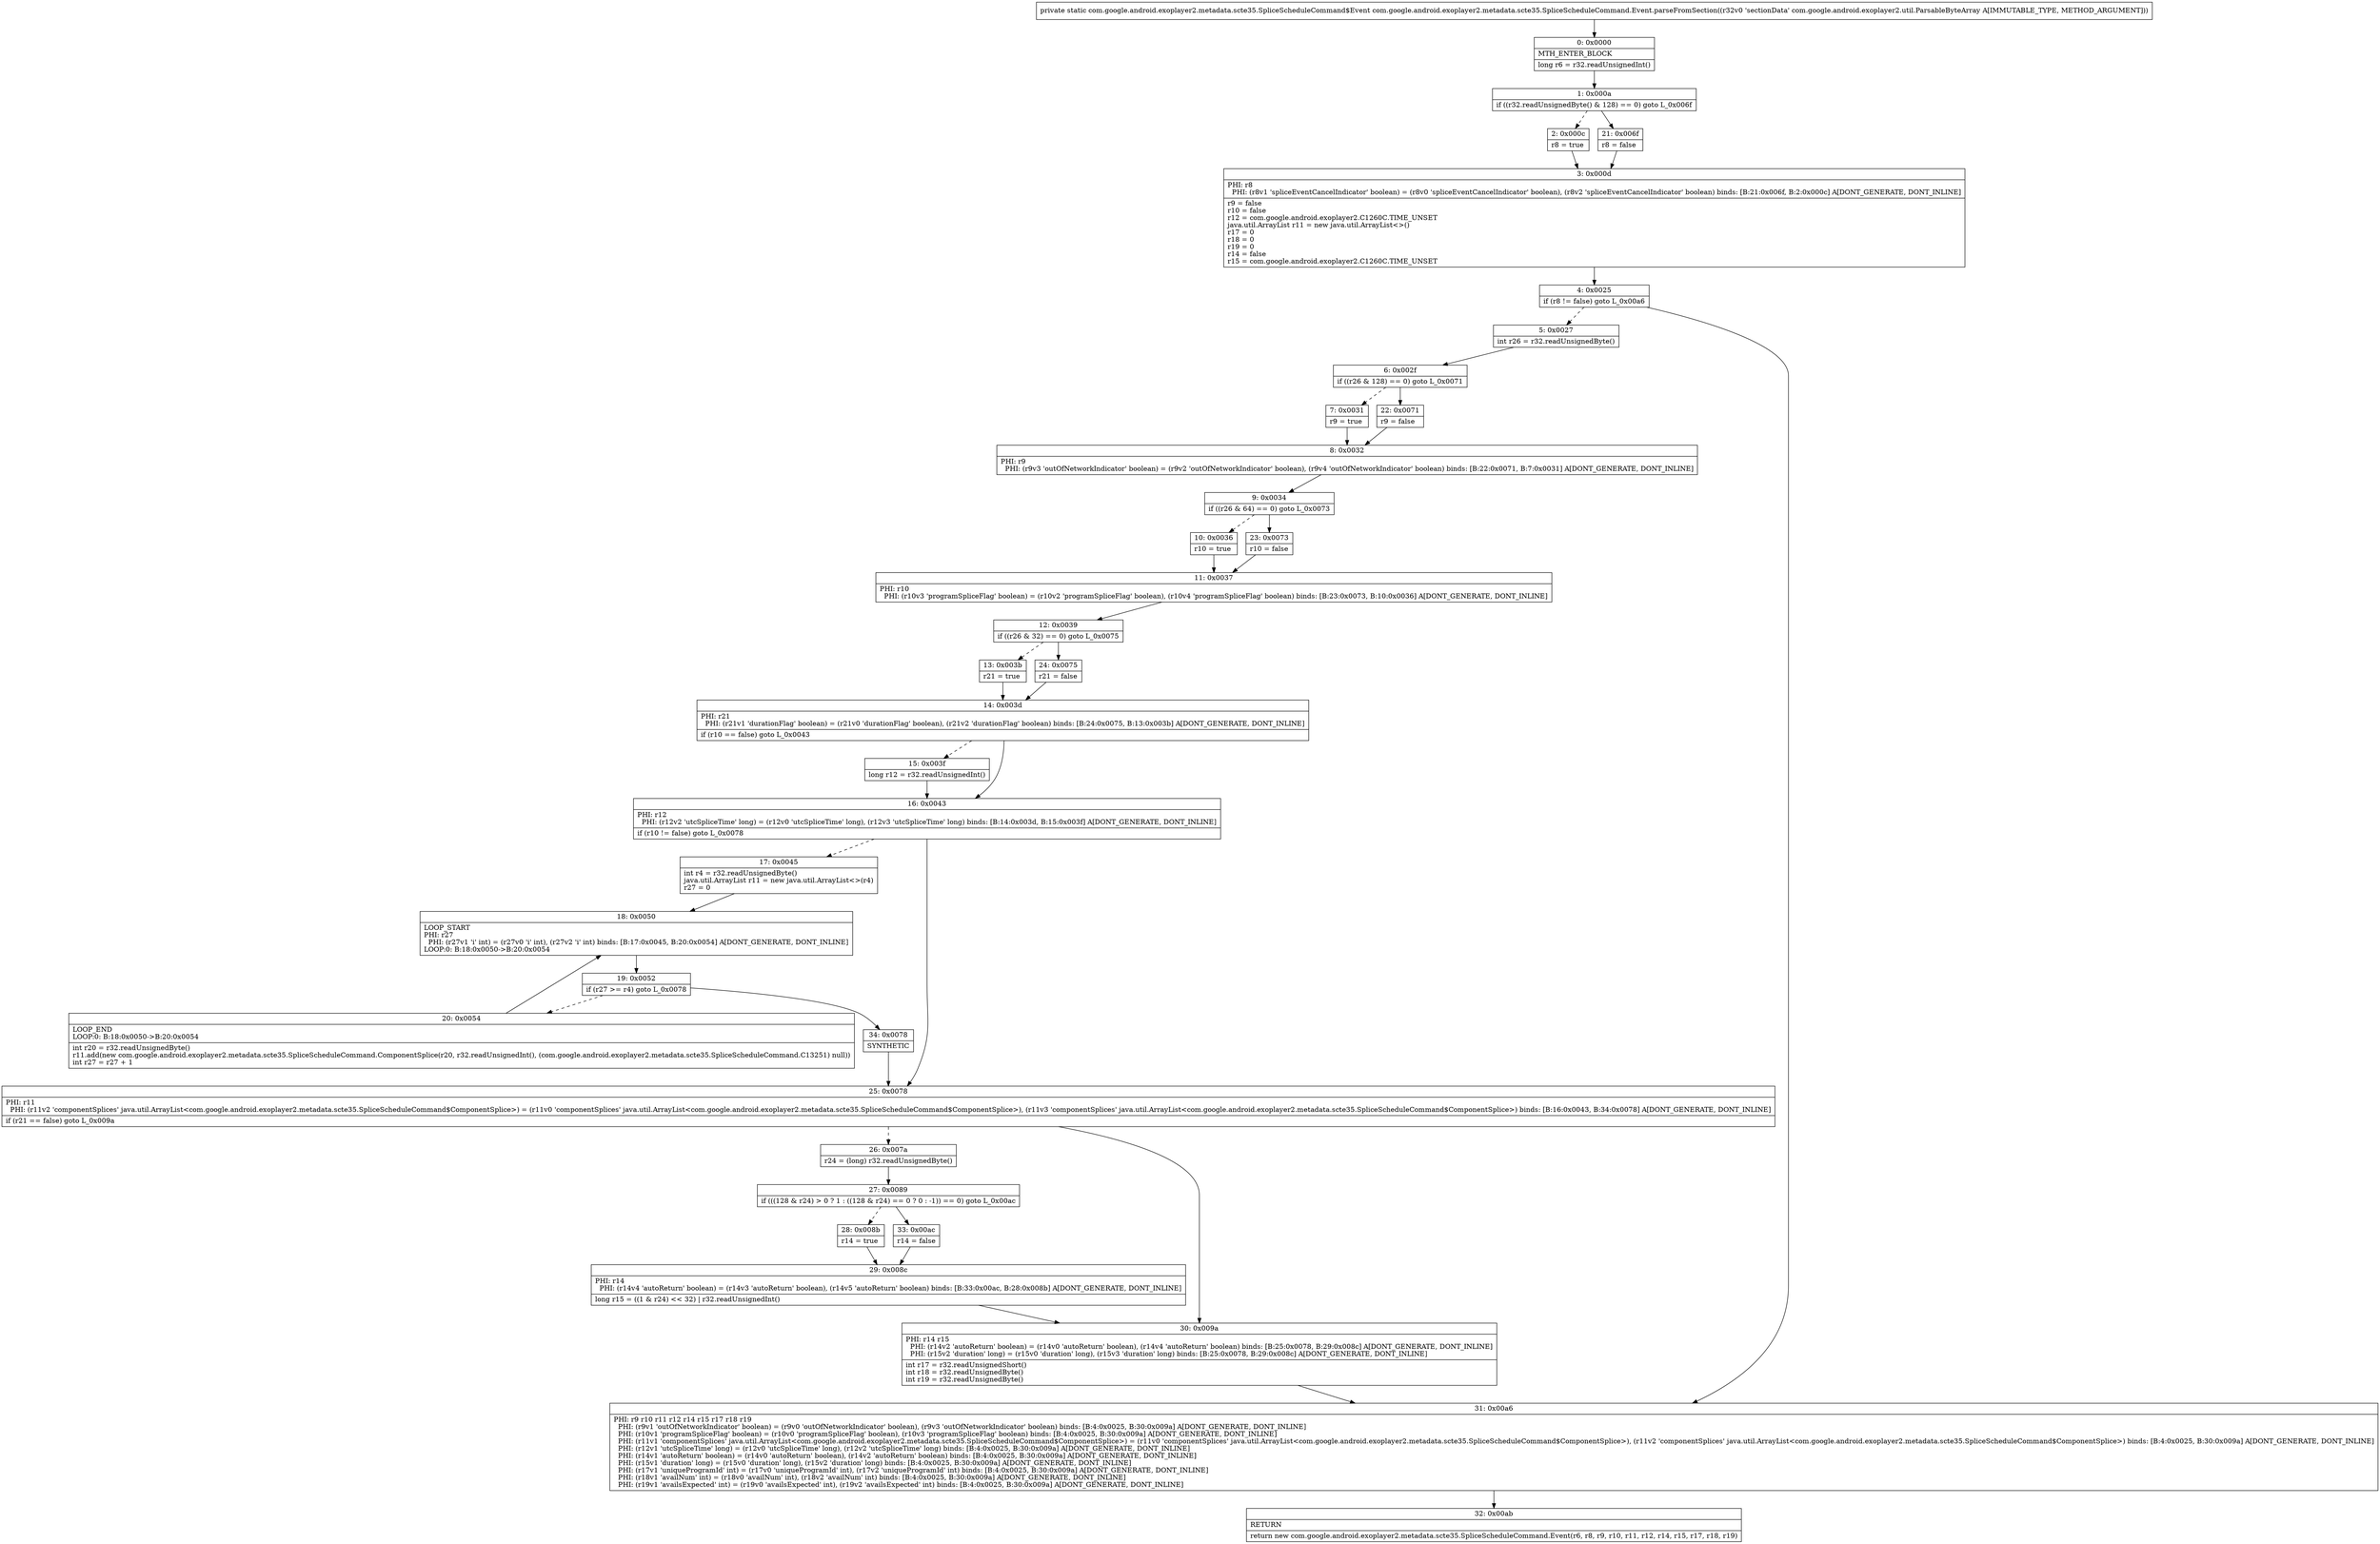 digraph "CFG forcom.google.android.exoplayer2.metadata.scte35.SpliceScheduleCommand.Event.parseFromSection(Lcom\/google\/android\/exoplayer2\/util\/ParsableByteArray;)Lcom\/google\/android\/exoplayer2\/metadata\/scte35\/SpliceScheduleCommand$Event;" {
Node_0 [shape=record,label="{0\:\ 0x0000|MTH_ENTER_BLOCK\l|long r6 = r32.readUnsignedInt()\l}"];
Node_1 [shape=record,label="{1\:\ 0x000a|if ((r32.readUnsignedByte() & 128) == 0) goto L_0x006f\l}"];
Node_2 [shape=record,label="{2\:\ 0x000c|r8 = true\l}"];
Node_3 [shape=record,label="{3\:\ 0x000d|PHI: r8 \l  PHI: (r8v1 'spliceEventCancelIndicator' boolean) = (r8v0 'spliceEventCancelIndicator' boolean), (r8v2 'spliceEventCancelIndicator' boolean) binds: [B:21:0x006f, B:2:0x000c] A[DONT_GENERATE, DONT_INLINE]\l|r9 = false\lr10 = false\lr12 = com.google.android.exoplayer2.C1260C.TIME_UNSET\ljava.util.ArrayList r11 = new java.util.ArrayList\<\>()\lr17 = 0\lr18 = 0\lr19 = 0\lr14 = false\lr15 = com.google.android.exoplayer2.C1260C.TIME_UNSET\l}"];
Node_4 [shape=record,label="{4\:\ 0x0025|if (r8 != false) goto L_0x00a6\l}"];
Node_5 [shape=record,label="{5\:\ 0x0027|int r26 = r32.readUnsignedByte()\l}"];
Node_6 [shape=record,label="{6\:\ 0x002f|if ((r26 & 128) == 0) goto L_0x0071\l}"];
Node_7 [shape=record,label="{7\:\ 0x0031|r9 = true\l}"];
Node_8 [shape=record,label="{8\:\ 0x0032|PHI: r9 \l  PHI: (r9v3 'outOfNetworkIndicator' boolean) = (r9v2 'outOfNetworkIndicator' boolean), (r9v4 'outOfNetworkIndicator' boolean) binds: [B:22:0x0071, B:7:0x0031] A[DONT_GENERATE, DONT_INLINE]\l}"];
Node_9 [shape=record,label="{9\:\ 0x0034|if ((r26 & 64) == 0) goto L_0x0073\l}"];
Node_10 [shape=record,label="{10\:\ 0x0036|r10 = true\l}"];
Node_11 [shape=record,label="{11\:\ 0x0037|PHI: r10 \l  PHI: (r10v3 'programSpliceFlag' boolean) = (r10v2 'programSpliceFlag' boolean), (r10v4 'programSpliceFlag' boolean) binds: [B:23:0x0073, B:10:0x0036] A[DONT_GENERATE, DONT_INLINE]\l}"];
Node_12 [shape=record,label="{12\:\ 0x0039|if ((r26 & 32) == 0) goto L_0x0075\l}"];
Node_13 [shape=record,label="{13\:\ 0x003b|r21 = true\l}"];
Node_14 [shape=record,label="{14\:\ 0x003d|PHI: r21 \l  PHI: (r21v1 'durationFlag' boolean) = (r21v0 'durationFlag' boolean), (r21v2 'durationFlag' boolean) binds: [B:24:0x0075, B:13:0x003b] A[DONT_GENERATE, DONT_INLINE]\l|if (r10 == false) goto L_0x0043\l}"];
Node_15 [shape=record,label="{15\:\ 0x003f|long r12 = r32.readUnsignedInt()\l}"];
Node_16 [shape=record,label="{16\:\ 0x0043|PHI: r12 \l  PHI: (r12v2 'utcSpliceTime' long) = (r12v0 'utcSpliceTime' long), (r12v3 'utcSpliceTime' long) binds: [B:14:0x003d, B:15:0x003f] A[DONT_GENERATE, DONT_INLINE]\l|if (r10 != false) goto L_0x0078\l}"];
Node_17 [shape=record,label="{17\:\ 0x0045|int r4 = r32.readUnsignedByte()\ljava.util.ArrayList r11 = new java.util.ArrayList\<\>(r4)\lr27 = 0\l}"];
Node_18 [shape=record,label="{18\:\ 0x0050|LOOP_START\lPHI: r27 \l  PHI: (r27v1 'i' int) = (r27v0 'i' int), (r27v2 'i' int) binds: [B:17:0x0045, B:20:0x0054] A[DONT_GENERATE, DONT_INLINE]\lLOOP:0: B:18:0x0050\-\>B:20:0x0054\l}"];
Node_19 [shape=record,label="{19\:\ 0x0052|if (r27 \>= r4) goto L_0x0078\l}"];
Node_20 [shape=record,label="{20\:\ 0x0054|LOOP_END\lLOOP:0: B:18:0x0050\-\>B:20:0x0054\l|int r20 = r32.readUnsignedByte()\lr11.add(new com.google.android.exoplayer2.metadata.scte35.SpliceScheduleCommand.ComponentSplice(r20, r32.readUnsignedInt(), (com.google.android.exoplayer2.metadata.scte35.SpliceScheduleCommand.C13251) null))\lint r27 = r27 + 1\l}"];
Node_21 [shape=record,label="{21\:\ 0x006f|r8 = false\l}"];
Node_22 [shape=record,label="{22\:\ 0x0071|r9 = false\l}"];
Node_23 [shape=record,label="{23\:\ 0x0073|r10 = false\l}"];
Node_24 [shape=record,label="{24\:\ 0x0075|r21 = false\l}"];
Node_25 [shape=record,label="{25\:\ 0x0078|PHI: r11 \l  PHI: (r11v2 'componentSplices' java.util.ArrayList\<com.google.android.exoplayer2.metadata.scte35.SpliceScheduleCommand$ComponentSplice\>) = (r11v0 'componentSplices' java.util.ArrayList\<com.google.android.exoplayer2.metadata.scte35.SpliceScheduleCommand$ComponentSplice\>), (r11v3 'componentSplices' java.util.ArrayList\<com.google.android.exoplayer2.metadata.scte35.SpliceScheduleCommand$ComponentSplice\>) binds: [B:16:0x0043, B:34:0x0078] A[DONT_GENERATE, DONT_INLINE]\l|if (r21 == false) goto L_0x009a\l}"];
Node_26 [shape=record,label="{26\:\ 0x007a|r24 = (long) r32.readUnsignedByte()\l}"];
Node_27 [shape=record,label="{27\:\ 0x0089|if (((128 & r24) \> 0 ? 1 : ((128 & r24) == 0 ? 0 : \-1)) == 0) goto L_0x00ac\l}"];
Node_28 [shape=record,label="{28\:\ 0x008b|r14 = true\l}"];
Node_29 [shape=record,label="{29\:\ 0x008c|PHI: r14 \l  PHI: (r14v4 'autoReturn' boolean) = (r14v3 'autoReturn' boolean), (r14v5 'autoReturn' boolean) binds: [B:33:0x00ac, B:28:0x008b] A[DONT_GENERATE, DONT_INLINE]\l|long r15 = ((1 & r24) \<\< 32) \| r32.readUnsignedInt()\l}"];
Node_30 [shape=record,label="{30\:\ 0x009a|PHI: r14 r15 \l  PHI: (r14v2 'autoReturn' boolean) = (r14v0 'autoReturn' boolean), (r14v4 'autoReturn' boolean) binds: [B:25:0x0078, B:29:0x008c] A[DONT_GENERATE, DONT_INLINE]\l  PHI: (r15v2 'duration' long) = (r15v0 'duration' long), (r15v3 'duration' long) binds: [B:25:0x0078, B:29:0x008c] A[DONT_GENERATE, DONT_INLINE]\l|int r17 = r32.readUnsignedShort()\lint r18 = r32.readUnsignedByte()\lint r19 = r32.readUnsignedByte()\l}"];
Node_31 [shape=record,label="{31\:\ 0x00a6|PHI: r9 r10 r11 r12 r14 r15 r17 r18 r19 \l  PHI: (r9v1 'outOfNetworkIndicator' boolean) = (r9v0 'outOfNetworkIndicator' boolean), (r9v3 'outOfNetworkIndicator' boolean) binds: [B:4:0x0025, B:30:0x009a] A[DONT_GENERATE, DONT_INLINE]\l  PHI: (r10v1 'programSpliceFlag' boolean) = (r10v0 'programSpliceFlag' boolean), (r10v3 'programSpliceFlag' boolean) binds: [B:4:0x0025, B:30:0x009a] A[DONT_GENERATE, DONT_INLINE]\l  PHI: (r11v1 'componentSplices' java.util.ArrayList\<com.google.android.exoplayer2.metadata.scte35.SpliceScheduleCommand$ComponentSplice\>) = (r11v0 'componentSplices' java.util.ArrayList\<com.google.android.exoplayer2.metadata.scte35.SpliceScheduleCommand$ComponentSplice\>), (r11v2 'componentSplices' java.util.ArrayList\<com.google.android.exoplayer2.metadata.scte35.SpliceScheduleCommand$ComponentSplice\>) binds: [B:4:0x0025, B:30:0x009a] A[DONT_GENERATE, DONT_INLINE]\l  PHI: (r12v1 'utcSpliceTime' long) = (r12v0 'utcSpliceTime' long), (r12v2 'utcSpliceTime' long) binds: [B:4:0x0025, B:30:0x009a] A[DONT_GENERATE, DONT_INLINE]\l  PHI: (r14v1 'autoReturn' boolean) = (r14v0 'autoReturn' boolean), (r14v2 'autoReturn' boolean) binds: [B:4:0x0025, B:30:0x009a] A[DONT_GENERATE, DONT_INLINE]\l  PHI: (r15v1 'duration' long) = (r15v0 'duration' long), (r15v2 'duration' long) binds: [B:4:0x0025, B:30:0x009a] A[DONT_GENERATE, DONT_INLINE]\l  PHI: (r17v1 'uniqueProgramId' int) = (r17v0 'uniqueProgramId' int), (r17v2 'uniqueProgramId' int) binds: [B:4:0x0025, B:30:0x009a] A[DONT_GENERATE, DONT_INLINE]\l  PHI: (r18v1 'availNum' int) = (r18v0 'availNum' int), (r18v2 'availNum' int) binds: [B:4:0x0025, B:30:0x009a] A[DONT_GENERATE, DONT_INLINE]\l  PHI: (r19v1 'availsExpected' int) = (r19v0 'availsExpected' int), (r19v2 'availsExpected' int) binds: [B:4:0x0025, B:30:0x009a] A[DONT_GENERATE, DONT_INLINE]\l}"];
Node_32 [shape=record,label="{32\:\ 0x00ab|RETURN\l|return new com.google.android.exoplayer2.metadata.scte35.SpliceScheduleCommand.Event(r6, r8, r9, r10, r11, r12, r14, r15, r17, r18, r19)\l}"];
Node_33 [shape=record,label="{33\:\ 0x00ac|r14 = false\l}"];
Node_34 [shape=record,label="{34\:\ 0x0078|SYNTHETIC\l}"];
MethodNode[shape=record,label="{private static com.google.android.exoplayer2.metadata.scte35.SpliceScheduleCommand$Event com.google.android.exoplayer2.metadata.scte35.SpliceScheduleCommand.Event.parseFromSection((r32v0 'sectionData' com.google.android.exoplayer2.util.ParsableByteArray A[IMMUTABLE_TYPE, METHOD_ARGUMENT])) }"];
MethodNode -> Node_0;
Node_0 -> Node_1;
Node_1 -> Node_2[style=dashed];
Node_1 -> Node_21;
Node_2 -> Node_3;
Node_3 -> Node_4;
Node_4 -> Node_5[style=dashed];
Node_4 -> Node_31;
Node_5 -> Node_6;
Node_6 -> Node_7[style=dashed];
Node_6 -> Node_22;
Node_7 -> Node_8;
Node_8 -> Node_9;
Node_9 -> Node_10[style=dashed];
Node_9 -> Node_23;
Node_10 -> Node_11;
Node_11 -> Node_12;
Node_12 -> Node_13[style=dashed];
Node_12 -> Node_24;
Node_13 -> Node_14;
Node_14 -> Node_15[style=dashed];
Node_14 -> Node_16;
Node_15 -> Node_16;
Node_16 -> Node_17[style=dashed];
Node_16 -> Node_25;
Node_17 -> Node_18;
Node_18 -> Node_19;
Node_19 -> Node_20[style=dashed];
Node_19 -> Node_34;
Node_20 -> Node_18;
Node_21 -> Node_3;
Node_22 -> Node_8;
Node_23 -> Node_11;
Node_24 -> Node_14;
Node_25 -> Node_26[style=dashed];
Node_25 -> Node_30;
Node_26 -> Node_27;
Node_27 -> Node_28[style=dashed];
Node_27 -> Node_33;
Node_28 -> Node_29;
Node_29 -> Node_30;
Node_30 -> Node_31;
Node_31 -> Node_32;
Node_33 -> Node_29;
Node_34 -> Node_25;
}

